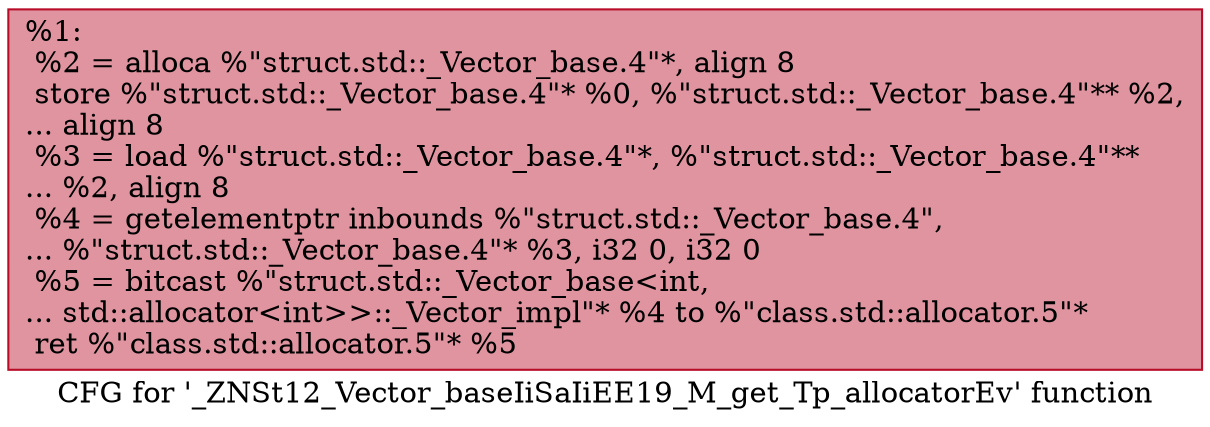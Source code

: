 digraph "CFG for '_ZNSt12_Vector_baseIiSaIiEE19_M_get_Tp_allocatorEv' function" {
	label="CFG for '_ZNSt12_Vector_baseIiSaIiEE19_M_get_Tp_allocatorEv' function";

	Node0x5604d28a3c20 [shape=record,color="#b70d28ff", style=filled, fillcolor="#b70d2870",label="{%1:\l  %2 = alloca %\"struct.std::_Vector_base.4\"*, align 8\l  store %\"struct.std::_Vector_base.4\"* %0, %\"struct.std::_Vector_base.4\"** %2,\l... align 8\l  %3 = load %\"struct.std::_Vector_base.4\"*, %\"struct.std::_Vector_base.4\"**\l... %2, align 8\l  %4 = getelementptr inbounds %\"struct.std::_Vector_base.4\",\l... %\"struct.std::_Vector_base.4\"* %3, i32 0, i32 0\l  %5 = bitcast %\"struct.std::_Vector_base\<int,\l... std::allocator\<int\>\>::_Vector_impl\"* %4 to %\"class.std::allocator.5\"*\l  ret %\"class.std::allocator.5\"* %5\l}"];
}
